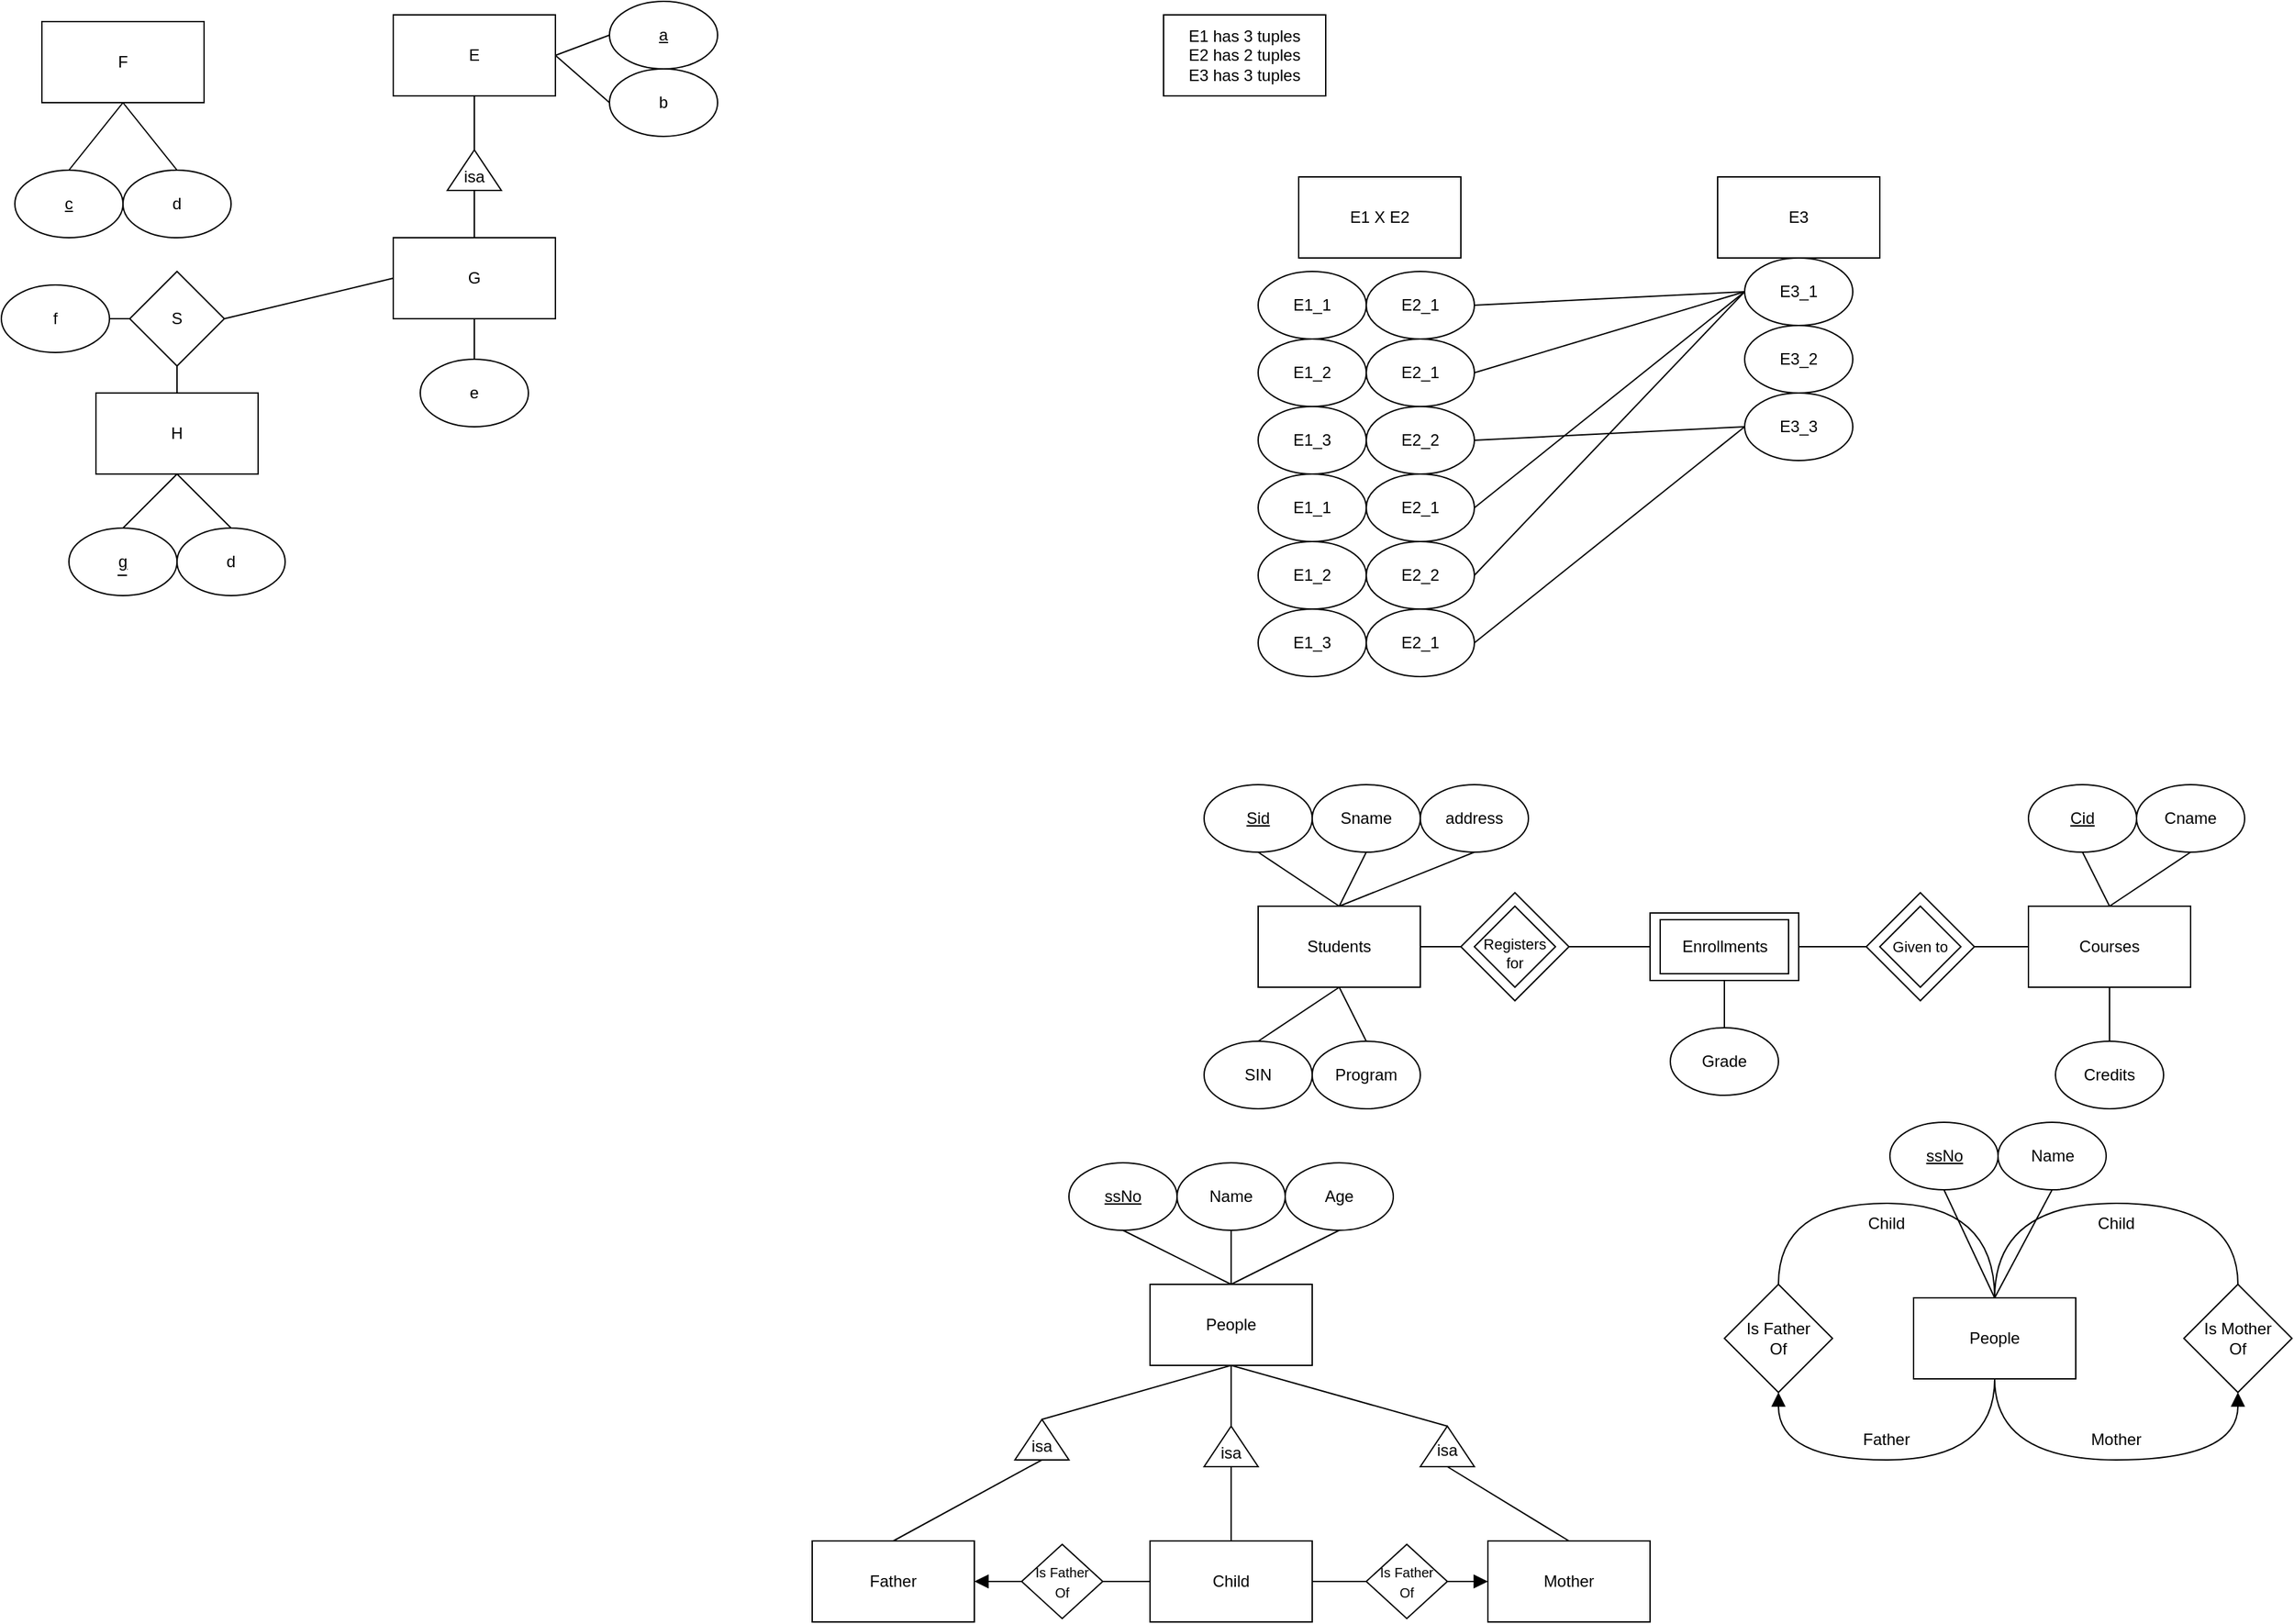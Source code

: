 <mxfile version="26.0.14">
  <diagram name="Page-1" id="ioZMCcdl6tFLgFhenAHJ">
    <mxGraphModel dx="1441" dy="625" grid="1" gridSize="10" guides="1" tooltips="1" connect="1" arrows="1" fold="1" page="1" pageScale="1" pageWidth="850" pageHeight="1100" math="0" shadow="0">
      <root>
        <mxCell id="0" />
        <mxCell id="1" parent="0" />
        <mxCell id="m-kKn_yDEd9-EeiDfFCF-27" value="" style="rounded=0;whiteSpace=wrap;html=1;" parent="1" vertex="1">
          <mxGeometry x="370" y="685" width="110" height="50" as="geometry" />
        </mxCell>
        <mxCell id="a4W7YT4PNdv-LCpokGBB-1" value="E1 has 3 tuples&lt;div&gt;E2 has 2 tuples&lt;/div&gt;&lt;div&gt;E3 has 3 tuples&lt;/div&gt;" style="rounded=0;whiteSpace=wrap;html=1;" parent="1" vertex="1">
          <mxGeometry x="10" y="20" width="120" height="60" as="geometry" />
        </mxCell>
        <mxCell id="a4W7YT4PNdv-LCpokGBB-2" value="E1_1" style="ellipse;whiteSpace=wrap;html=1;" parent="1" vertex="1">
          <mxGeometry x="80" y="210" width="80" height="50" as="geometry" />
        </mxCell>
        <mxCell id="a4W7YT4PNdv-LCpokGBB-3" value="E1_2" style="ellipse;whiteSpace=wrap;html=1;" parent="1" vertex="1">
          <mxGeometry x="80" y="260" width="80" height="50" as="geometry" />
        </mxCell>
        <mxCell id="a4W7YT4PNdv-LCpokGBB-4" value="E1_3" style="ellipse;whiteSpace=wrap;html=1;" parent="1" vertex="1">
          <mxGeometry x="80" y="310" width="80" height="50" as="geometry" />
        </mxCell>
        <mxCell id="a4W7YT4PNdv-LCpokGBB-5" value="E1 X E2" style="rounded=0;whiteSpace=wrap;html=1;" parent="1" vertex="1">
          <mxGeometry x="110" y="140" width="120" height="60" as="geometry" />
        </mxCell>
        <mxCell id="a4W7YT4PNdv-LCpokGBB-6" value="E1_1" style="ellipse;whiteSpace=wrap;html=1;" parent="1" vertex="1">
          <mxGeometry x="80" y="360" width="80" height="50" as="geometry" />
        </mxCell>
        <mxCell id="a4W7YT4PNdv-LCpokGBB-7" value="E1_2" style="ellipse;whiteSpace=wrap;html=1;" parent="1" vertex="1">
          <mxGeometry x="80" y="410" width="80" height="50" as="geometry" />
        </mxCell>
        <mxCell id="a4W7YT4PNdv-LCpokGBB-8" value="E1_3" style="ellipse;whiteSpace=wrap;html=1;" parent="1" vertex="1">
          <mxGeometry x="80" y="460" width="80" height="50" as="geometry" />
        </mxCell>
        <mxCell id="a4W7YT4PNdv-LCpokGBB-9" value="E2_1" style="ellipse;whiteSpace=wrap;html=1;" parent="1" vertex="1">
          <mxGeometry x="160" y="210" width="80" height="50" as="geometry" />
        </mxCell>
        <mxCell id="a4W7YT4PNdv-LCpokGBB-10" value="E2_1" style="ellipse;whiteSpace=wrap;html=1;" parent="1" vertex="1">
          <mxGeometry x="160" y="260" width="80" height="50" as="geometry" />
        </mxCell>
        <mxCell id="a4W7YT4PNdv-LCpokGBB-11" value="E2_2" style="ellipse;whiteSpace=wrap;html=1;" parent="1" vertex="1">
          <mxGeometry x="160" y="310" width="80" height="50" as="geometry" />
        </mxCell>
        <mxCell id="a4W7YT4PNdv-LCpokGBB-12" value="E2_1" style="ellipse;whiteSpace=wrap;html=1;" parent="1" vertex="1">
          <mxGeometry x="160" y="360" width="80" height="50" as="geometry" />
        </mxCell>
        <mxCell id="a4W7YT4PNdv-LCpokGBB-13" value="E2_2" style="ellipse;whiteSpace=wrap;html=1;" parent="1" vertex="1">
          <mxGeometry x="160" y="410" width="80" height="50" as="geometry" />
        </mxCell>
        <mxCell id="a4W7YT4PNdv-LCpokGBB-14" value="E2_1" style="ellipse;whiteSpace=wrap;html=1;" parent="1" vertex="1">
          <mxGeometry x="160" y="460" width="80" height="50" as="geometry" />
        </mxCell>
        <mxCell id="a4W7YT4PNdv-LCpokGBB-15" value="E3" style="rounded=0;whiteSpace=wrap;html=1;" parent="1" vertex="1">
          <mxGeometry x="420" y="140" width="120" height="60" as="geometry" />
        </mxCell>
        <mxCell id="a4W7YT4PNdv-LCpokGBB-17" value="E3_1" style="ellipse;whiteSpace=wrap;html=1;" parent="1" vertex="1">
          <mxGeometry x="440" y="200" width="80" height="50" as="geometry" />
        </mxCell>
        <mxCell id="a4W7YT4PNdv-LCpokGBB-18" value="E3_2" style="ellipse;whiteSpace=wrap;html=1;" parent="1" vertex="1">
          <mxGeometry x="440" y="250" width="80" height="50" as="geometry" />
        </mxCell>
        <mxCell id="a4W7YT4PNdv-LCpokGBB-19" value="E3_3" style="ellipse;whiteSpace=wrap;html=1;" parent="1" vertex="1">
          <mxGeometry x="440" y="300" width="80" height="50" as="geometry" />
        </mxCell>
        <mxCell id="a4W7YT4PNdv-LCpokGBB-20" value="" style="endArrow=none;html=1;rounded=0;exitX=1;exitY=0.5;exitDx=0;exitDy=0;entryX=0;entryY=0.5;entryDx=0;entryDy=0;" parent="1" source="a4W7YT4PNdv-LCpokGBB-9" target="a4W7YT4PNdv-LCpokGBB-17" edge="1">
          <mxGeometry width="50" height="50" relative="1" as="geometry">
            <mxPoint x="400" y="410" as="sourcePoint" />
            <mxPoint x="450" y="360" as="targetPoint" />
          </mxGeometry>
        </mxCell>
        <mxCell id="a4W7YT4PNdv-LCpokGBB-21" value="" style="endArrow=none;html=1;rounded=0;exitX=1;exitY=0.5;exitDx=0;exitDy=0;entryX=0;entryY=0.5;entryDx=0;entryDy=0;" parent="1" source="a4W7YT4PNdv-LCpokGBB-10" target="a4W7YT4PNdv-LCpokGBB-17" edge="1">
          <mxGeometry width="50" height="50" relative="1" as="geometry">
            <mxPoint x="250" y="245" as="sourcePoint" />
            <mxPoint x="450" y="235" as="targetPoint" />
          </mxGeometry>
        </mxCell>
        <mxCell id="a4W7YT4PNdv-LCpokGBB-22" value="" style="endArrow=none;html=1;rounded=0;exitX=1;exitY=0.5;exitDx=0;exitDy=0;entryX=0;entryY=0.5;entryDx=0;entryDy=0;" parent="1" source="a4W7YT4PNdv-LCpokGBB-11" target="a4W7YT4PNdv-LCpokGBB-19" edge="1">
          <mxGeometry width="50" height="50" relative="1" as="geometry">
            <mxPoint x="260" y="255" as="sourcePoint" />
            <mxPoint x="460" y="245" as="targetPoint" />
          </mxGeometry>
        </mxCell>
        <mxCell id="a4W7YT4PNdv-LCpokGBB-23" value="" style="endArrow=none;html=1;rounded=0;exitX=1;exitY=0.5;exitDx=0;exitDy=0;entryX=0;entryY=0.5;entryDx=0;entryDy=0;" parent="1" source="a4W7YT4PNdv-LCpokGBB-12" target="a4W7YT4PNdv-LCpokGBB-17" edge="1">
          <mxGeometry width="50" height="50" relative="1" as="geometry">
            <mxPoint x="270" y="265" as="sourcePoint" />
            <mxPoint x="470" y="255" as="targetPoint" />
          </mxGeometry>
        </mxCell>
        <mxCell id="a4W7YT4PNdv-LCpokGBB-24" value="" style="endArrow=none;html=1;rounded=0;exitX=1;exitY=0.5;exitDx=0;exitDy=0;entryX=0;entryY=0.5;entryDx=0;entryDy=0;" parent="1" source="a4W7YT4PNdv-LCpokGBB-13" target="a4W7YT4PNdv-LCpokGBB-17" edge="1">
          <mxGeometry width="50" height="50" relative="1" as="geometry">
            <mxPoint x="280" y="275" as="sourcePoint" />
            <mxPoint x="480" y="265" as="targetPoint" />
          </mxGeometry>
        </mxCell>
        <mxCell id="a4W7YT4PNdv-LCpokGBB-25" value="" style="endArrow=none;html=1;rounded=0;exitX=1;exitY=0.5;exitDx=0;exitDy=0;entryX=0;entryY=0.5;entryDx=0;entryDy=0;" parent="1" source="a4W7YT4PNdv-LCpokGBB-14" target="a4W7YT4PNdv-LCpokGBB-19" edge="1">
          <mxGeometry width="50" height="50" relative="1" as="geometry">
            <mxPoint x="290" y="285" as="sourcePoint" />
            <mxPoint x="490" y="275" as="targetPoint" />
          </mxGeometry>
        </mxCell>
        <mxCell id="m-kKn_yDEd9-EeiDfFCF-1" value="Students" style="rounded=0;whiteSpace=wrap;html=1;" parent="1" vertex="1">
          <mxGeometry x="80" y="680" width="120" height="60" as="geometry" />
        </mxCell>
        <mxCell id="m-kKn_yDEd9-EeiDfFCF-2" value="&lt;u&gt;Sid&lt;/u&gt;" style="ellipse;whiteSpace=wrap;html=1;" parent="1" vertex="1">
          <mxGeometry x="40" y="590" width="80" height="50" as="geometry" />
        </mxCell>
        <mxCell id="m-kKn_yDEd9-EeiDfFCF-3" value="Sname" style="ellipse;whiteSpace=wrap;html=1;" parent="1" vertex="1">
          <mxGeometry x="120" y="590" width="80" height="50" as="geometry" />
        </mxCell>
        <mxCell id="m-kKn_yDEd9-EeiDfFCF-4" value="address" style="ellipse;whiteSpace=wrap;html=1;" parent="1" vertex="1">
          <mxGeometry x="200" y="590" width="80" height="50" as="geometry" />
        </mxCell>
        <mxCell id="m-kKn_yDEd9-EeiDfFCF-5" value="SIN" style="ellipse;whiteSpace=wrap;html=1;" parent="1" vertex="1">
          <mxGeometry x="40" y="780" width="80" height="50" as="geometry" />
        </mxCell>
        <mxCell id="m-kKn_yDEd9-EeiDfFCF-6" value="Program" style="ellipse;whiteSpace=wrap;html=1;" parent="1" vertex="1">
          <mxGeometry x="120" y="780" width="80" height="50" as="geometry" />
        </mxCell>
        <mxCell id="m-kKn_yDEd9-EeiDfFCF-7" value="" style="endArrow=none;html=1;rounded=0;fontSize=12;startSize=8;endSize=8;curved=1;exitX=0.5;exitY=1;exitDx=0;exitDy=0;entryX=0.5;entryY=0;entryDx=0;entryDy=0;" parent="1" source="m-kKn_yDEd9-EeiDfFCF-2" target="m-kKn_yDEd9-EeiDfFCF-1" edge="1">
          <mxGeometry width="50" height="50" relative="1" as="geometry">
            <mxPoint x="130" y="810" as="sourcePoint" />
            <mxPoint x="180" y="760" as="targetPoint" />
          </mxGeometry>
        </mxCell>
        <mxCell id="m-kKn_yDEd9-EeiDfFCF-9" value="" style="endArrow=none;html=1;rounded=0;fontSize=12;startSize=8;endSize=8;curved=1;exitX=0.5;exitY=1;exitDx=0;exitDy=0;entryX=0.5;entryY=0;entryDx=0;entryDy=0;" parent="1" source="m-kKn_yDEd9-EeiDfFCF-3" target="m-kKn_yDEd9-EeiDfFCF-1" edge="1">
          <mxGeometry width="50" height="50" relative="1" as="geometry">
            <mxPoint x="90" y="650" as="sourcePoint" />
            <mxPoint x="150" y="690" as="targetPoint" />
          </mxGeometry>
        </mxCell>
        <mxCell id="m-kKn_yDEd9-EeiDfFCF-10" value="" style="endArrow=none;html=1;rounded=0;fontSize=12;startSize=8;endSize=8;curved=1;exitX=0.5;exitY=1;exitDx=0;exitDy=0;entryX=0.5;entryY=0;entryDx=0;entryDy=0;" parent="1" source="m-kKn_yDEd9-EeiDfFCF-4" target="m-kKn_yDEd9-EeiDfFCF-1" edge="1">
          <mxGeometry width="50" height="50" relative="1" as="geometry">
            <mxPoint x="100" y="660" as="sourcePoint" />
            <mxPoint x="160" y="700" as="targetPoint" />
          </mxGeometry>
        </mxCell>
        <mxCell id="m-kKn_yDEd9-EeiDfFCF-11" value="" style="endArrow=none;html=1;rounded=0;fontSize=12;startSize=8;endSize=8;curved=1;exitX=0.5;exitY=1;exitDx=0;exitDy=0;entryX=0.5;entryY=0;entryDx=0;entryDy=0;" parent="1" source="m-kKn_yDEd9-EeiDfFCF-1" target="m-kKn_yDEd9-EeiDfFCF-5" edge="1">
          <mxGeometry width="50" height="50" relative="1" as="geometry">
            <mxPoint x="110" y="670" as="sourcePoint" />
            <mxPoint x="170" y="710" as="targetPoint" />
          </mxGeometry>
        </mxCell>
        <mxCell id="m-kKn_yDEd9-EeiDfFCF-12" value="" style="endArrow=none;html=1;rounded=0;fontSize=12;startSize=8;endSize=8;curved=1;exitX=0.5;exitY=1;exitDx=0;exitDy=0;entryX=0.5;entryY=0;entryDx=0;entryDy=0;" parent="1" source="m-kKn_yDEd9-EeiDfFCF-1" target="m-kKn_yDEd9-EeiDfFCF-6" edge="1">
          <mxGeometry width="50" height="50" relative="1" as="geometry">
            <mxPoint x="120" y="680" as="sourcePoint" />
            <mxPoint x="180" y="720" as="targetPoint" />
          </mxGeometry>
        </mxCell>
        <mxCell id="m-kKn_yDEd9-EeiDfFCF-14" value="" style="endArrow=none;html=1;rounded=0;fontSize=12;startSize=8;endSize=8;curved=1;exitX=1;exitY=0.5;exitDx=0;exitDy=0;entryX=0;entryY=0.5;entryDx=0;entryDy=0;" parent="1" source="m-kKn_yDEd9-EeiDfFCF-1" edge="1">
          <mxGeometry width="50" height="50" relative="1" as="geometry">
            <mxPoint x="290" y="770" as="sourcePoint" />
            <mxPoint x="235" y="710" as="targetPoint" />
          </mxGeometry>
        </mxCell>
        <mxCell id="m-kKn_yDEd9-EeiDfFCF-15" value="Courses" style="rounded=0;whiteSpace=wrap;html=1;" parent="1" vertex="1">
          <mxGeometry x="650" y="680" width="120" height="60" as="geometry" />
        </mxCell>
        <mxCell id="m-kKn_yDEd9-EeiDfFCF-17" value="&lt;u&gt;Cid&lt;/u&gt;" style="ellipse;whiteSpace=wrap;html=1;" parent="1" vertex="1">
          <mxGeometry x="650" y="590" width="80" height="50" as="geometry" />
        </mxCell>
        <mxCell id="m-kKn_yDEd9-EeiDfFCF-18" value="" style="endArrow=none;html=1;rounded=0;fontSize=12;startSize=8;endSize=8;curved=1;entryX=0.5;entryY=1;entryDx=0;entryDy=0;exitX=0.5;exitY=0;exitDx=0;exitDy=0;" parent="1" source="m-kKn_yDEd9-EeiDfFCF-15" target="m-kKn_yDEd9-EeiDfFCF-17" edge="1">
          <mxGeometry width="50" height="50" relative="1" as="geometry">
            <mxPoint x="510" y="680" as="sourcePoint" />
            <mxPoint x="560" y="630" as="targetPoint" />
          </mxGeometry>
        </mxCell>
        <mxCell id="m-kKn_yDEd9-EeiDfFCF-19" value="Cname" style="ellipse;whiteSpace=wrap;html=1;" parent="1" vertex="1">
          <mxGeometry x="730" y="590" width="80" height="50" as="geometry" />
        </mxCell>
        <mxCell id="m-kKn_yDEd9-EeiDfFCF-20" value="" style="endArrow=none;html=1;rounded=0;fontSize=12;startSize=8;endSize=8;curved=1;entryX=0.5;entryY=1;entryDx=0;entryDy=0;exitX=0.5;exitY=0;exitDx=0;exitDy=0;" parent="1" source="m-kKn_yDEd9-EeiDfFCF-15" target="m-kKn_yDEd9-EeiDfFCF-19" edge="1">
          <mxGeometry width="50" height="50" relative="1" as="geometry">
            <mxPoint x="720" y="690" as="sourcePoint" />
            <mxPoint x="700" y="650" as="targetPoint" />
          </mxGeometry>
        </mxCell>
        <mxCell id="m-kKn_yDEd9-EeiDfFCF-21" value="" style="endArrow=none;html=1;rounded=0;fontSize=12;startSize=8;endSize=8;curved=1;entryX=0.5;entryY=1;entryDx=0;entryDy=0;exitX=0.5;exitY=0;exitDx=0;exitDy=0;" parent="1" source="m-kKn_yDEd9-EeiDfFCF-22" target="m-kKn_yDEd9-EeiDfFCF-15" edge="1">
          <mxGeometry width="50" height="50" relative="1" as="geometry">
            <mxPoint x="710" y="780" as="sourcePoint" />
            <mxPoint x="710" y="660" as="targetPoint" />
          </mxGeometry>
        </mxCell>
        <mxCell id="m-kKn_yDEd9-EeiDfFCF-22" value="Credits" style="ellipse;whiteSpace=wrap;html=1;" parent="1" vertex="1">
          <mxGeometry x="670" y="780" width="80" height="50" as="geometry" />
        </mxCell>
        <mxCell id="m-kKn_yDEd9-EeiDfFCF-23" value="Grade" style="ellipse;whiteSpace=wrap;html=1;" parent="1" vertex="1">
          <mxGeometry x="385" y="770" width="80" height="50" as="geometry" />
        </mxCell>
        <mxCell id="m-kKn_yDEd9-EeiDfFCF-24" value="" style="endArrow=none;html=1;rounded=0;fontSize=12;startSize=8;endSize=8;curved=1;exitX=0.5;exitY=1;exitDx=0;exitDy=0;entryX=0.5;entryY=0;entryDx=0;entryDy=0;" parent="1" source="m-kKn_yDEd9-EeiDfFCF-27" target="m-kKn_yDEd9-EeiDfFCF-23" edge="1">
          <mxGeometry width="50" height="50" relative="1" as="geometry">
            <mxPoint x="155" y="650" as="sourcePoint" />
            <mxPoint x="175" y="690" as="targetPoint" />
          </mxGeometry>
        </mxCell>
        <mxCell id="m-kKn_yDEd9-EeiDfFCF-26" value="Enrollments" style="rounded=0;whiteSpace=wrap;html=1;" parent="1" vertex="1">
          <mxGeometry x="377.5" y="690" width="95" height="40" as="geometry" />
        </mxCell>
        <mxCell id="m-kKn_yDEd9-EeiDfFCF-28" value="" style="rhombus;whiteSpace=wrap;html=1;" parent="1" vertex="1">
          <mxGeometry x="230" y="670" width="80" height="80" as="geometry" />
        </mxCell>
        <mxCell id="m-kKn_yDEd9-EeiDfFCF-29" value="" style="rhombus;whiteSpace=wrap;html=1;verticalAlign=middle;" parent="1" vertex="1">
          <mxGeometry x="240" y="680" width="60" height="60" as="geometry" />
        </mxCell>
        <mxCell id="m-kKn_yDEd9-EeiDfFCF-30" value="Registers for" style="text;html=1;align=center;verticalAlign=middle;whiteSpace=wrap;rounded=0;fontSize=11;" parent="1" vertex="1">
          <mxGeometry x="240" y="700" width="60" height="30" as="geometry" />
        </mxCell>
        <mxCell id="m-kKn_yDEd9-EeiDfFCF-31" value="" style="endArrow=none;html=1;rounded=0;fontSize=12;startSize=8;endSize=8;curved=1;exitX=1;exitY=0.5;exitDx=0;exitDy=0;entryX=0;entryY=0.5;entryDx=0;entryDy=0;" parent="1" source="m-kKn_yDEd9-EeiDfFCF-28" target="m-kKn_yDEd9-EeiDfFCF-27" edge="1">
          <mxGeometry width="50" height="50" relative="1" as="geometry">
            <mxPoint x="470" y="690" as="sourcePoint" />
            <mxPoint x="520" y="640" as="targetPoint" />
          </mxGeometry>
        </mxCell>
        <mxCell id="m-kKn_yDEd9-EeiDfFCF-32" value="" style="rhombus;whiteSpace=wrap;html=1;" parent="1" vertex="1">
          <mxGeometry x="530" y="670" width="80" height="80" as="geometry" />
        </mxCell>
        <mxCell id="m-kKn_yDEd9-EeiDfFCF-33" value="" style="rhombus;whiteSpace=wrap;html=1;verticalAlign=middle;" parent="1" vertex="1">
          <mxGeometry x="540" y="680" width="60" height="60" as="geometry" />
        </mxCell>
        <mxCell id="m-kKn_yDEd9-EeiDfFCF-34" value="Given to" style="text;html=1;align=center;verticalAlign=middle;whiteSpace=wrap;rounded=0;fontSize=11;" parent="1" vertex="1">
          <mxGeometry x="540" y="695" width="60" height="30" as="geometry" />
        </mxCell>
        <mxCell id="m-kKn_yDEd9-EeiDfFCF-35" value="" style="endArrow=none;html=1;rounded=0;fontSize=12;startSize=8;endSize=8;curved=1;exitX=0;exitY=0.5;exitDx=0;exitDy=0;entryX=1;entryY=0.5;entryDx=0;entryDy=0;" parent="1" source="m-kKn_yDEd9-EeiDfFCF-15" target="m-kKn_yDEd9-EeiDfFCF-32" edge="1">
          <mxGeometry width="50" height="50" relative="1" as="geometry">
            <mxPoint x="320" y="720" as="sourcePoint" />
            <mxPoint x="380" y="720" as="targetPoint" />
          </mxGeometry>
        </mxCell>
        <mxCell id="m-kKn_yDEd9-EeiDfFCF-36" value="" style="endArrow=none;html=1;rounded=0;fontSize=12;startSize=8;endSize=8;curved=1;exitX=1;exitY=0.5;exitDx=0;exitDy=0;entryX=0;entryY=0.5;entryDx=0;entryDy=0;" parent="1" source="m-kKn_yDEd9-EeiDfFCF-27" target="m-kKn_yDEd9-EeiDfFCF-32" edge="1">
          <mxGeometry width="50" height="50" relative="1" as="geometry">
            <mxPoint x="330" y="730" as="sourcePoint" />
            <mxPoint x="390" y="730" as="targetPoint" />
          </mxGeometry>
        </mxCell>
        <mxCell id="m-kKn_yDEd9-EeiDfFCF-37" value="People" style="rounded=0;whiteSpace=wrap;html=1;" parent="1" vertex="1">
          <mxGeometry x="565" y="970" width="120" height="60" as="geometry" />
        </mxCell>
        <mxCell id="m-kKn_yDEd9-EeiDfFCF-38" value="" style="rhombus;whiteSpace=wrap;html=1;" parent="1" vertex="1">
          <mxGeometry x="765" y="960" width="80" height="80" as="geometry" />
        </mxCell>
        <mxCell id="m-kKn_yDEd9-EeiDfFCF-42" value="Is Mother Of" style="text;html=1;align=center;verticalAlign=middle;whiteSpace=wrap;rounded=0;" parent="1" vertex="1">
          <mxGeometry x="775" y="985" width="60" height="30" as="geometry" />
        </mxCell>
        <mxCell id="m-kKn_yDEd9-EeiDfFCF-43" value="" style="endArrow=block;html=1;rounded=0;fontSize=12;startSize=8;endSize=8;curved=1;exitX=0.5;exitY=1;exitDx=0;exitDy=0;entryX=0.5;entryY=1;entryDx=0;entryDy=0;edgeStyle=orthogonalEdgeStyle;startFill=0;endFill=1;" parent="1" source="m-kKn_yDEd9-EeiDfFCF-37" target="m-kKn_yDEd9-EeiDfFCF-38" edge="1">
          <mxGeometry width="50" height="50" relative="1" as="geometry">
            <mxPoint x="885" y="1030" as="sourcePoint" />
            <mxPoint x="935" y="980" as="targetPoint" />
            <Array as="points">
              <mxPoint x="625" y="1090" />
              <mxPoint x="805" y="1090" />
            </Array>
          </mxGeometry>
        </mxCell>
        <mxCell id="m-kKn_yDEd9-EeiDfFCF-44" value="" style="endArrow=none;html=1;rounded=0;fontSize=12;startSize=8;endSize=8;curved=1;exitX=0.5;exitY=0;exitDx=0;exitDy=0;entryX=0.5;entryY=0;entryDx=0;entryDy=0;edgeStyle=orthogonalEdgeStyle;startFill=0;" parent="1" source="m-kKn_yDEd9-EeiDfFCF-38" target="m-kKn_yDEd9-EeiDfFCF-37" edge="1">
          <mxGeometry width="50" height="50" relative="1" as="geometry">
            <mxPoint x="885" y="1030" as="sourcePoint" />
            <mxPoint x="935" y="980" as="targetPoint" />
            <Array as="points">
              <mxPoint x="805" y="900" />
              <mxPoint x="625" y="900" />
            </Array>
          </mxGeometry>
        </mxCell>
        <mxCell id="m-kKn_yDEd9-EeiDfFCF-45" value="Mother" style="text;html=1;align=center;verticalAlign=middle;whiteSpace=wrap;rounded=0;" parent="1" vertex="1">
          <mxGeometry x="685" y="1060" width="60" height="30" as="geometry" />
        </mxCell>
        <mxCell id="m-kKn_yDEd9-EeiDfFCF-46" value="Child" style="text;html=1;align=center;verticalAlign=middle;whiteSpace=wrap;rounded=0;" parent="1" vertex="1">
          <mxGeometry x="685" y="900" width="60" height="30" as="geometry" />
        </mxCell>
        <mxCell id="m-kKn_yDEd9-EeiDfFCF-47" value="Is Father&lt;div&gt;Of&lt;/div&gt;" style="rhombus;whiteSpace=wrap;html=1;" parent="1" vertex="1">
          <mxGeometry x="425" y="960" width="80" height="80" as="geometry" />
        </mxCell>
        <mxCell id="m-kKn_yDEd9-EeiDfFCF-48" value="" style="endArrow=block;html=1;rounded=0;fontSize=12;startSize=8;endSize=8;curved=1;exitX=0.5;exitY=1;exitDx=0;exitDy=0;entryX=0.5;entryY=1;entryDx=0;entryDy=0;edgeStyle=orthogonalEdgeStyle;endFill=1;" parent="1" source="m-kKn_yDEd9-EeiDfFCF-37" target="m-kKn_yDEd9-EeiDfFCF-47" edge="1">
          <mxGeometry width="50" height="50" relative="1" as="geometry">
            <mxPoint x="635" y="940" as="sourcePoint" />
            <mxPoint x="685" y="890" as="targetPoint" />
            <Array as="points">
              <mxPoint x="625" y="1090" />
              <mxPoint x="465" y="1090" />
            </Array>
          </mxGeometry>
        </mxCell>
        <mxCell id="m-kKn_yDEd9-EeiDfFCF-49" value="Father" style="text;html=1;align=center;verticalAlign=middle;whiteSpace=wrap;rounded=0;" parent="1" vertex="1">
          <mxGeometry x="515" y="1060" width="60" height="30" as="geometry" />
        </mxCell>
        <mxCell id="m-kKn_yDEd9-EeiDfFCF-50" value="" style="endArrow=none;html=1;rounded=0;fontSize=12;startSize=8;endSize=8;curved=1;exitX=0.5;exitY=0;exitDx=0;exitDy=0;entryX=0.5;entryY=0;entryDx=0;entryDy=0;edgeStyle=orthogonalEdgeStyle;startFill=0;" parent="1" source="m-kKn_yDEd9-EeiDfFCF-47" target="m-kKn_yDEd9-EeiDfFCF-37" edge="1">
          <mxGeometry width="50" height="50" relative="1" as="geometry">
            <mxPoint x="635" y="940" as="sourcePoint" />
            <mxPoint x="685" y="890" as="targetPoint" />
            <Array as="points">
              <mxPoint x="465" y="900" />
              <mxPoint x="625" y="900" />
            </Array>
          </mxGeometry>
        </mxCell>
        <mxCell id="m-kKn_yDEd9-EeiDfFCF-51" value="Child" style="text;html=1;align=center;verticalAlign=middle;whiteSpace=wrap;rounded=0;" parent="1" vertex="1">
          <mxGeometry x="515" y="900" width="60" height="30" as="geometry" />
        </mxCell>
        <mxCell id="m-kKn_yDEd9-EeiDfFCF-52" value="&lt;u&gt;ssNo&lt;/u&gt;" style="ellipse;whiteSpace=wrap;html=1;" parent="1" vertex="1">
          <mxGeometry x="547.5" y="840" width="80" height="50" as="geometry" />
        </mxCell>
        <mxCell id="m-kKn_yDEd9-EeiDfFCF-53" value="Name" style="ellipse;whiteSpace=wrap;html=1;" parent="1" vertex="1">
          <mxGeometry x="627.5" y="840" width="80" height="50" as="geometry" />
        </mxCell>
        <mxCell id="m-kKn_yDEd9-EeiDfFCF-54" value="" style="endArrow=none;html=1;rounded=0;fontSize=12;startSize=8;endSize=8;curved=1;entryX=0.5;entryY=1;entryDx=0;entryDy=0;exitX=0.5;exitY=0;exitDx=0;exitDy=0;" parent="1" source="m-kKn_yDEd9-EeiDfFCF-37" target="m-kKn_yDEd9-EeiDfFCF-52" edge="1">
          <mxGeometry width="50" height="50" relative="1" as="geometry">
            <mxPoint x="605" y="950" as="sourcePoint" />
            <mxPoint x="655" y="900" as="targetPoint" />
          </mxGeometry>
        </mxCell>
        <mxCell id="m-kKn_yDEd9-EeiDfFCF-55" value="" style="endArrow=none;html=1;rounded=0;fontSize=12;startSize=8;endSize=8;curved=1;entryX=0.5;entryY=1;entryDx=0;entryDy=0;exitX=0.5;exitY=0;exitDx=0;exitDy=0;" parent="1" source="m-kKn_yDEd9-EeiDfFCF-37" target="m-kKn_yDEd9-EeiDfFCF-53" edge="1">
          <mxGeometry width="50" height="50" relative="1" as="geometry">
            <mxPoint x="635" y="980" as="sourcePoint" />
            <mxPoint x="598" y="900" as="targetPoint" />
          </mxGeometry>
        </mxCell>
        <mxCell id="m-kKn_yDEd9-EeiDfFCF-56" value="People" style="rounded=0;whiteSpace=wrap;html=1;" parent="1" vertex="1">
          <mxGeometry y="960" width="120" height="60" as="geometry" />
        </mxCell>
        <mxCell id="m-kKn_yDEd9-EeiDfFCF-57" value="&lt;u&gt;ssNo&lt;/u&gt;" style="ellipse;whiteSpace=wrap;html=1;" parent="1" vertex="1">
          <mxGeometry x="-60" y="870" width="80" height="50" as="geometry" />
        </mxCell>
        <mxCell id="m-kKn_yDEd9-EeiDfFCF-58" value="Name" style="ellipse;whiteSpace=wrap;html=1;" parent="1" vertex="1">
          <mxGeometry x="20" y="870" width="80" height="50" as="geometry" />
        </mxCell>
        <mxCell id="m-kKn_yDEd9-EeiDfFCF-59" value="Age" style="ellipse;whiteSpace=wrap;html=1;" parent="1" vertex="1">
          <mxGeometry x="100" y="870" width="80" height="50" as="geometry" />
        </mxCell>
        <mxCell id="m-kKn_yDEd9-EeiDfFCF-60" value="" style="endArrow=none;html=1;rounded=0;fontSize=12;startSize=8;endSize=8;curved=1;exitX=0.5;exitY=1;exitDx=0;exitDy=0;entryX=0.5;entryY=0;entryDx=0;entryDy=0;" parent="1" source="m-kKn_yDEd9-EeiDfFCF-57" target="m-kKn_yDEd9-EeiDfFCF-56" edge="1">
          <mxGeometry width="50" height="50" relative="1" as="geometry">
            <mxPoint x="70" y="970" as="sourcePoint" />
            <mxPoint x="120" y="920" as="targetPoint" />
          </mxGeometry>
        </mxCell>
        <mxCell id="m-kKn_yDEd9-EeiDfFCF-61" value="" style="endArrow=none;html=1;rounded=0;fontSize=12;startSize=8;endSize=8;curved=1;exitX=0.5;exitY=1;exitDx=0;exitDy=0;entryX=0.5;entryY=0;entryDx=0;entryDy=0;" parent="1" source="m-kKn_yDEd9-EeiDfFCF-58" target="m-kKn_yDEd9-EeiDfFCF-56" edge="1">
          <mxGeometry width="50" height="50" relative="1" as="geometry">
            <mxPoint x="-10" y="930" as="sourcePoint" />
            <mxPoint x="70" y="970" as="targetPoint" />
          </mxGeometry>
        </mxCell>
        <mxCell id="m-kKn_yDEd9-EeiDfFCF-62" value="" style="endArrow=none;html=1;rounded=0;fontSize=12;startSize=8;endSize=8;curved=1;exitX=0.5;exitY=1;exitDx=0;exitDy=0;entryX=0.5;entryY=0;entryDx=0;entryDy=0;" parent="1" source="m-kKn_yDEd9-EeiDfFCF-59" target="m-kKn_yDEd9-EeiDfFCF-56" edge="1">
          <mxGeometry width="50" height="50" relative="1" as="geometry">
            <mxPoint x="-10" y="930" as="sourcePoint" />
            <mxPoint x="70" y="970" as="targetPoint" />
          </mxGeometry>
        </mxCell>
        <mxCell id="m-kKn_yDEd9-EeiDfFCF-63" value="" style="endArrow=none;html=1;rounded=0;fontSize=12;startSize=8;endSize=8;curved=1;entryX=0.5;entryY=1;entryDx=0;entryDy=0;exitX=1;exitY=0.5;exitDx=0;exitDy=0;" parent="1" source="m-kKn_yDEd9-EeiDfFCF-65" target="m-kKn_yDEd9-EeiDfFCF-56" edge="1">
          <mxGeometry width="50" height="50" relative="1" as="geometry">
            <mxPoint x="-40" y="1070" as="sourcePoint" />
            <mxPoint x="50" y="1030" as="targetPoint" />
          </mxGeometry>
        </mxCell>
        <mxCell id="m-kKn_yDEd9-EeiDfFCF-64" value="" style="endArrow=none;html=1;rounded=0;fontSize=12;startSize=8;endSize=8;curved=1;entryX=0.5;entryY=1;entryDx=0;entryDy=0;exitX=1;exitY=0.5;exitDx=0;exitDy=0;" parent="1" source="m-kKn_yDEd9-EeiDfFCF-67" target="m-kKn_yDEd9-EeiDfFCF-56" edge="1">
          <mxGeometry width="50" height="50" relative="1" as="geometry">
            <mxPoint x="160" y="1070" as="sourcePoint" />
            <mxPoint x="70" y="1030" as="targetPoint" />
          </mxGeometry>
        </mxCell>
        <mxCell id="m-kKn_yDEd9-EeiDfFCF-65" value="" style="triangle;whiteSpace=wrap;html=1;rotation=-90;" parent="1" vertex="1">
          <mxGeometry x="-95" y="1055" width="30" height="40" as="geometry" />
        </mxCell>
        <mxCell id="m-kKn_yDEd9-EeiDfFCF-66" value="isa" style="text;html=1;align=center;verticalAlign=middle;whiteSpace=wrap;rounded=0;" parent="1" vertex="1">
          <mxGeometry x="-110" y="1070" width="60" height="20" as="geometry" />
        </mxCell>
        <mxCell id="m-kKn_yDEd9-EeiDfFCF-67" value="" style="triangle;whiteSpace=wrap;html=1;rotation=-90;" parent="1" vertex="1">
          <mxGeometry x="205" y="1060" width="30" height="40" as="geometry" />
        </mxCell>
        <mxCell id="m-kKn_yDEd9-EeiDfFCF-68" value="isa" style="text;html=1;align=center;verticalAlign=middle;whiteSpace=wrap;rounded=0;" parent="1" vertex="1">
          <mxGeometry x="190" y="1070" width="60" height="25" as="geometry" />
        </mxCell>
        <mxCell id="m-kKn_yDEd9-EeiDfFCF-69" value="" style="endArrow=none;html=1;rounded=0;fontSize=12;startSize=8;endSize=8;curved=1;exitX=0.5;exitY=1;exitDx=0;exitDy=0;entryX=0.5;entryY=0;entryDx=0;entryDy=0;" parent="1" source="m-kKn_yDEd9-EeiDfFCF-66" target="m-kKn_yDEd9-EeiDfFCF-71" edge="1">
          <mxGeometry width="50" height="50" relative="1" as="geometry">
            <mxPoint x="50" y="1100" as="sourcePoint" />
            <mxPoint x="-35" y="1150" as="targetPoint" />
          </mxGeometry>
        </mxCell>
        <mxCell id="m-kKn_yDEd9-EeiDfFCF-70" value="" style="endArrow=none;html=1;rounded=0;fontSize=12;startSize=8;endSize=8;curved=1;exitX=0.5;exitY=1;exitDx=0;exitDy=0;entryX=0.5;entryY=0;entryDx=0;entryDy=0;" parent="1" source="m-kKn_yDEd9-EeiDfFCF-68" target="m-kKn_yDEd9-EeiDfFCF-72" edge="1">
          <mxGeometry width="50" height="50" relative="1" as="geometry">
            <mxPoint x="159.17" y="1100" as="sourcePoint" />
            <mxPoint x="159.17" y="1155" as="targetPoint" />
          </mxGeometry>
        </mxCell>
        <mxCell id="m-kKn_yDEd9-EeiDfFCF-71" value="Father" style="rounded=0;whiteSpace=wrap;html=1;" parent="1" vertex="1">
          <mxGeometry x="-250" y="1150" width="120" height="60" as="geometry" />
        </mxCell>
        <mxCell id="m-kKn_yDEd9-EeiDfFCF-72" value="Mother" style="rounded=0;whiteSpace=wrap;html=1;" parent="1" vertex="1">
          <mxGeometry x="250" y="1150" width="120" height="60" as="geometry" />
        </mxCell>
        <mxCell id="m-kKn_yDEd9-EeiDfFCF-73" value="Child" style="rounded=0;whiteSpace=wrap;html=1;" parent="1" vertex="1">
          <mxGeometry y="1150" width="120" height="60" as="geometry" />
        </mxCell>
        <mxCell id="m-kKn_yDEd9-EeiDfFCF-74" value="" style="endArrow=none;html=1;rounded=0;fontSize=12;startSize=8;endSize=8;curved=1;entryX=0.5;entryY=1;entryDx=0;entryDy=0;exitX=1;exitY=0.5;exitDx=0;exitDy=0;" parent="1" source="m-kKn_yDEd9-EeiDfFCF-75" target="m-kKn_yDEd9-EeiDfFCF-56" edge="1">
          <mxGeometry width="50" height="50" relative="1" as="geometry">
            <mxPoint x="60" y="1050" as="sourcePoint" />
            <mxPoint x="70" y="1030" as="targetPoint" />
          </mxGeometry>
        </mxCell>
        <mxCell id="m-kKn_yDEd9-EeiDfFCF-75" value="" style="triangle;whiteSpace=wrap;html=1;rotation=-90;" parent="1" vertex="1">
          <mxGeometry x="45" y="1060" width="30" height="40" as="geometry" />
        </mxCell>
        <mxCell id="m-kKn_yDEd9-EeiDfFCF-76" value="isa" style="text;html=1;align=center;verticalAlign=middle;whiteSpace=wrap;rounded=0;" parent="1" vertex="1">
          <mxGeometry x="30" y="1075" width="60" height="20" as="geometry" />
        </mxCell>
        <mxCell id="m-kKn_yDEd9-EeiDfFCF-77" value="" style="endArrow=none;html=1;rounded=0;fontSize=12;startSize=8;endSize=8;curved=1;entryX=0.5;entryY=1;entryDx=0;entryDy=0;exitX=0.5;exitY=0;exitDx=0;exitDy=0;" parent="1" source="m-kKn_yDEd9-EeiDfFCF-73" target="m-kKn_yDEd9-EeiDfFCF-76" edge="1">
          <mxGeometry width="50" height="50" relative="1" as="geometry">
            <mxPoint x="70" y="1075" as="sourcePoint" />
            <mxPoint x="70" y="1030" as="targetPoint" />
          </mxGeometry>
        </mxCell>
        <mxCell id="m-kKn_yDEd9-EeiDfFCF-78" value="&lt;font style=&quot;font-size: 10px;&quot;&gt;Is Father&lt;/font&gt;&lt;div&gt;&lt;font style=&quot;font-size: 10px;&quot;&gt;Of&lt;/font&gt;&lt;/div&gt;" style="rhombus;whiteSpace=wrap;html=1;" parent="1" vertex="1">
          <mxGeometry x="-95" y="1152.5" width="60" height="55" as="geometry" />
        </mxCell>
        <mxCell id="m-kKn_yDEd9-EeiDfFCF-79" value="" style="endArrow=none;html=1;rounded=0;fontSize=12;startSize=8;endSize=8;curved=1;exitX=1;exitY=0.5;exitDx=0;exitDy=0;entryX=0;entryY=0.5;entryDx=0;entryDy=0;endFill=1;startFill=1;startArrow=block;" parent="1" source="m-kKn_yDEd9-EeiDfFCF-71" target="m-kKn_yDEd9-EeiDfFCF-78" edge="1">
          <mxGeometry width="50" height="50" relative="1" as="geometry">
            <mxPoint x="-60" y="1090" as="sourcePoint" />
            <mxPoint x="-10" y="1040" as="targetPoint" />
          </mxGeometry>
        </mxCell>
        <mxCell id="m-kKn_yDEd9-EeiDfFCF-80" value="" style="endArrow=none;html=1;rounded=0;fontSize=12;startSize=8;endSize=8;curved=1;exitX=1;exitY=0.5;exitDx=0;exitDy=0;entryX=0;entryY=0.5;entryDx=0;entryDy=0;" parent="1" source="m-kKn_yDEd9-EeiDfFCF-78" target="m-kKn_yDEd9-EeiDfFCF-73" edge="1">
          <mxGeometry width="50" height="50" relative="1" as="geometry">
            <mxPoint x="-120" y="1190" as="sourcePoint" />
            <mxPoint x="-80" y="1190" as="targetPoint" />
          </mxGeometry>
        </mxCell>
        <mxCell id="m-kKn_yDEd9-EeiDfFCF-81" value="&lt;font style=&quot;font-size: 10px;&quot;&gt;Is Father&lt;/font&gt;&lt;div&gt;&lt;font style=&quot;font-size: 10px;&quot;&gt;Of&lt;/font&gt;&lt;/div&gt;" style="rhombus;whiteSpace=wrap;html=1;" parent="1" vertex="1">
          <mxGeometry x="160" y="1152.5" width="60" height="55" as="geometry" />
        </mxCell>
        <mxCell id="m-kKn_yDEd9-EeiDfFCF-83" value="" style="endArrow=none;html=1;rounded=0;fontSize=12;startSize=8;endSize=8;curved=1;exitX=1;exitY=0.5;exitDx=0;exitDy=0;entryX=0;entryY=0.5;entryDx=0;entryDy=0;" parent="1" source="m-kKn_yDEd9-EeiDfFCF-73" target="m-kKn_yDEd9-EeiDfFCF-81" edge="1">
          <mxGeometry width="50" height="50" relative="1" as="geometry">
            <mxPoint x="70" y="1100" as="sourcePoint" />
            <mxPoint x="120" y="1050" as="targetPoint" />
          </mxGeometry>
        </mxCell>
        <mxCell id="m-kKn_yDEd9-EeiDfFCF-84" value="" style="endArrow=block;html=1;rounded=0;fontSize=12;startSize=8;endSize=8;curved=1;exitX=1;exitY=0.5;exitDx=0;exitDy=0;entryX=0;entryY=0.5;entryDx=0;entryDy=0;endFill=1;" parent="1" source="m-kKn_yDEd9-EeiDfFCF-81" target="m-kKn_yDEd9-EeiDfFCF-72" edge="1">
          <mxGeometry width="50" height="50" relative="1" as="geometry">
            <mxPoint x="130" y="1120" as="sourcePoint" />
            <mxPoint x="180" y="1070" as="targetPoint" />
          </mxGeometry>
        </mxCell>
        <mxCell id="mQdLICwepYHGDlbxG2qc-1" value="F" style="rounded=0;whiteSpace=wrap;html=1;" vertex="1" parent="1">
          <mxGeometry x="-820" y="25" width="120" height="60" as="geometry" />
        </mxCell>
        <mxCell id="mQdLICwepYHGDlbxG2qc-2" value="&lt;u&gt;c&lt;/u&gt;" style="ellipse;whiteSpace=wrap;html=1;" vertex="1" parent="1">
          <mxGeometry x="-840" y="135" width="80" height="50" as="geometry" />
        </mxCell>
        <mxCell id="mQdLICwepYHGDlbxG2qc-3" value="d" style="ellipse;whiteSpace=wrap;html=1;" vertex="1" parent="1">
          <mxGeometry x="-760" y="135" width="80" height="50" as="geometry" />
        </mxCell>
        <mxCell id="mQdLICwepYHGDlbxG2qc-4" value="" style="endArrow=none;html=1;rounded=0;exitX=0.5;exitY=1;exitDx=0;exitDy=0;entryX=0.5;entryY=0;entryDx=0;entryDy=0;" edge="1" parent="1" source="mQdLICwepYHGDlbxG2qc-1" target="mQdLICwepYHGDlbxG2qc-2">
          <mxGeometry width="50" height="50" relative="1" as="geometry">
            <mxPoint x="-680" y="125" as="sourcePoint" />
            <mxPoint x="-630" y="75" as="targetPoint" />
          </mxGeometry>
        </mxCell>
        <mxCell id="mQdLICwepYHGDlbxG2qc-5" value="" style="endArrow=none;html=1;rounded=0;exitX=0.5;exitY=0;exitDx=0;exitDy=0;entryX=0.5;entryY=1;entryDx=0;entryDy=0;" edge="1" parent="1" source="mQdLICwepYHGDlbxG2qc-3" target="mQdLICwepYHGDlbxG2qc-1">
          <mxGeometry width="50" height="50" relative="1" as="geometry">
            <mxPoint x="-750" y="35" as="sourcePoint" />
            <mxPoint x="-790" y="-5" as="targetPoint" />
          </mxGeometry>
        </mxCell>
        <mxCell id="mQdLICwepYHGDlbxG2qc-6" value="G" style="rounded=0;whiteSpace=wrap;html=1;" vertex="1" parent="1">
          <mxGeometry x="-560" y="185" width="120" height="60" as="geometry" />
        </mxCell>
        <mxCell id="mQdLICwepYHGDlbxG2qc-7" value="e" style="ellipse;whiteSpace=wrap;html=1;" vertex="1" parent="1">
          <mxGeometry x="-540" y="275" width="80" height="50" as="geometry" />
        </mxCell>
        <mxCell id="mQdLICwepYHGDlbxG2qc-8" value="H" style="rounded=0;whiteSpace=wrap;html=1;" vertex="1" parent="1">
          <mxGeometry x="-780" y="300" width="120" height="60" as="geometry" />
        </mxCell>
        <mxCell id="mQdLICwepYHGDlbxG2qc-9" value="&lt;u&gt;g&lt;/u&gt;" style="ellipse;whiteSpace=wrap;html=1;" vertex="1" parent="1">
          <mxGeometry x="-800" y="400" width="80" height="50" as="geometry" />
        </mxCell>
        <mxCell id="mQdLICwepYHGDlbxG2qc-10" value="d" style="ellipse;whiteSpace=wrap;html=1;" vertex="1" parent="1">
          <mxGeometry x="-720" y="400" width="80" height="50" as="geometry" />
        </mxCell>
        <mxCell id="mQdLICwepYHGDlbxG2qc-11" value="" style="endArrow=none;html=1;rounded=0;" edge="1" parent="1">
          <mxGeometry width="50" height="50" relative="1" as="geometry">
            <mxPoint x="-764" y="435" as="sourcePoint" />
            <mxPoint x="-757" y="435" as="targetPoint" />
            <Array as="points" />
          </mxGeometry>
        </mxCell>
        <mxCell id="mQdLICwepYHGDlbxG2qc-12" value="" style="endArrow=none;html=1;rounded=0;exitX=0.5;exitY=1;exitDx=0;exitDy=0;entryX=0.5;entryY=0;entryDx=0;entryDy=0;" edge="1" parent="1" source="mQdLICwepYHGDlbxG2qc-8" target="mQdLICwepYHGDlbxG2qc-9">
          <mxGeometry width="50" height="50" relative="1" as="geometry">
            <mxPoint x="-680" y="350" as="sourcePoint" />
            <mxPoint x="-630" y="300" as="targetPoint" />
          </mxGeometry>
        </mxCell>
        <mxCell id="mQdLICwepYHGDlbxG2qc-13" value="" style="endArrow=none;html=1;rounded=0;exitX=0.5;exitY=1;exitDx=0;exitDy=0;entryX=0.5;entryY=0;entryDx=0;entryDy=0;" edge="1" parent="1" source="mQdLICwepYHGDlbxG2qc-8" target="mQdLICwepYHGDlbxG2qc-10">
          <mxGeometry width="50" height="50" relative="1" as="geometry">
            <mxPoint x="-710" y="370" as="sourcePoint" />
            <mxPoint x="-750" y="410" as="targetPoint" />
          </mxGeometry>
        </mxCell>
        <mxCell id="mQdLICwepYHGDlbxG2qc-14" value="S" style="rhombus;whiteSpace=wrap;html=1;" vertex="1" parent="1">
          <mxGeometry x="-755" y="210" width="70" height="70" as="geometry" />
        </mxCell>
        <mxCell id="mQdLICwepYHGDlbxG2qc-15" value="" style="endArrow=none;html=1;rounded=0;entryX=0;entryY=0.5;entryDx=0;entryDy=0;exitX=1;exitY=0.5;exitDx=0;exitDy=0;" edge="1" parent="1" source="mQdLICwepYHGDlbxG2qc-14" target="mQdLICwepYHGDlbxG2qc-6">
          <mxGeometry width="50" height="50" relative="1" as="geometry">
            <mxPoint x="-660" y="290" as="sourcePoint" />
            <mxPoint x="-610" y="240" as="targetPoint" />
          </mxGeometry>
        </mxCell>
        <mxCell id="mQdLICwepYHGDlbxG2qc-16" value="" style="endArrow=none;html=1;rounded=0;entryX=0.5;entryY=1;entryDx=0;entryDy=0;exitX=0.5;exitY=0;exitDx=0;exitDy=0;" edge="1" parent="1" source="mQdLICwepYHGDlbxG2qc-8" target="mQdLICwepYHGDlbxG2qc-14">
          <mxGeometry width="50" height="50" relative="1" as="geometry">
            <mxPoint x="-710" y="220" as="sourcePoint" />
            <mxPoint x="-710" y="190" as="targetPoint" />
          </mxGeometry>
        </mxCell>
        <mxCell id="mQdLICwepYHGDlbxG2qc-17" value="" style="endArrow=none;html=1;rounded=0;entryX=0;entryY=0.5;entryDx=0;entryDy=0;exitX=1;exitY=0.5;exitDx=0;exitDy=0;" edge="1" parent="1" source="mQdLICwepYHGDlbxG2qc-18" target="mQdLICwepYHGDlbxG2qc-14">
          <mxGeometry width="50" height="50" relative="1" as="geometry">
            <mxPoint x="-640" y="245" as="sourcePoint" />
            <mxPoint x="-740" y="260" as="targetPoint" />
          </mxGeometry>
        </mxCell>
        <mxCell id="mQdLICwepYHGDlbxG2qc-18" value="f" style="ellipse;whiteSpace=wrap;html=1;" vertex="1" parent="1">
          <mxGeometry x="-850" y="220" width="80" height="50" as="geometry" />
        </mxCell>
        <mxCell id="mQdLICwepYHGDlbxG2qc-19" value="" style="endArrow=none;html=1;rounded=0;entryX=0.5;entryY=0;entryDx=0;entryDy=0;exitX=0.5;exitY=1;exitDx=0;exitDy=0;" edge="1" parent="1" source="mQdLICwepYHGDlbxG2qc-6" target="mQdLICwepYHGDlbxG2qc-7">
          <mxGeometry width="50" height="50" relative="1" as="geometry">
            <mxPoint x="-570" y="295" as="sourcePoint" />
            <mxPoint x="-520" y="245" as="targetPoint" />
          </mxGeometry>
        </mxCell>
        <mxCell id="mQdLICwepYHGDlbxG2qc-20" value="E" style="rounded=0;whiteSpace=wrap;html=1;" vertex="1" parent="1">
          <mxGeometry x="-560" y="20" width="120" height="60" as="geometry" />
        </mxCell>
        <mxCell id="mQdLICwepYHGDlbxG2qc-24" value="" style="group" vertex="1" connectable="0" parent="1">
          <mxGeometry x="-530" y="120" width="60" height="30" as="geometry" />
        </mxCell>
        <mxCell id="mQdLICwepYHGDlbxG2qc-22" value="" style="triangle;whiteSpace=wrap;html=1;rotation=-90;" vertex="1" parent="mQdLICwepYHGDlbxG2qc-24">
          <mxGeometry x="15" y="-5" width="30" height="40" as="geometry" />
        </mxCell>
        <mxCell id="mQdLICwepYHGDlbxG2qc-23" value="isa" style="text;html=1;align=center;verticalAlign=middle;whiteSpace=wrap;rounded=0;" vertex="1" parent="mQdLICwepYHGDlbxG2qc-24">
          <mxGeometry y="10" width="60" height="20" as="geometry" />
        </mxCell>
        <mxCell id="mQdLICwepYHGDlbxG2qc-25" value="" style="endArrow=none;html=1;rounded=0;exitX=0.5;exitY=0;exitDx=0;exitDy=0;entryX=0.5;entryY=1;entryDx=0;entryDy=0;" edge="1" parent="1" source="mQdLICwepYHGDlbxG2qc-6" target="mQdLICwepYHGDlbxG2qc-23">
          <mxGeometry width="50" height="50" relative="1" as="geometry">
            <mxPoint x="-440" y="220" as="sourcePoint" />
            <mxPoint x="-390" y="170" as="targetPoint" />
          </mxGeometry>
        </mxCell>
        <mxCell id="mQdLICwepYHGDlbxG2qc-26" value="" style="endArrow=none;html=1;rounded=0;exitX=1;exitY=0.5;exitDx=0;exitDy=0;entryX=0.5;entryY=1;entryDx=0;entryDy=0;" edge="1" parent="1" source="mQdLICwepYHGDlbxG2qc-22" target="mQdLICwepYHGDlbxG2qc-20">
          <mxGeometry width="50" height="50" relative="1" as="geometry">
            <mxPoint x="-490" y="195" as="sourcePoint" />
            <mxPoint x="-490" y="160" as="targetPoint" />
          </mxGeometry>
        </mxCell>
        <mxCell id="mQdLICwepYHGDlbxG2qc-27" value="&lt;u&gt;a&lt;/u&gt;" style="ellipse;whiteSpace=wrap;html=1;" vertex="1" parent="1">
          <mxGeometry x="-400" y="10" width="80" height="50" as="geometry" />
        </mxCell>
        <mxCell id="mQdLICwepYHGDlbxG2qc-28" value="b" style="ellipse;whiteSpace=wrap;html=1;" vertex="1" parent="1">
          <mxGeometry x="-400" y="60" width="80" height="50" as="geometry" />
        </mxCell>
        <mxCell id="mQdLICwepYHGDlbxG2qc-29" value="" style="endArrow=none;html=1;rounded=0;exitX=1;exitY=0.5;exitDx=0;exitDy=0;entryX=0;entryY=0.5;entryDx=0;entryDy=0;" edge="1" parent="1" source="mQdLICwepYHGDlbxG2qc-20" target="mQdLICwepYHGDlbxG2qc-27">
          <mxGeometry width="50" height="50" relative="1" as="geometry">
            <mxPoint x="-470" y="210" as="sourcePoint" />
            <mxPoint x="-420" y="160" as="targetPoint" />
          </mxGeometry>
        </mxCell>
        <mxCell id="mQdLICwepYHGDlbxG2qc-30" value="" style="endArrow=none;html=1;rounded=0;exitX=1;exitY=0.5;exitDx=0;exitDy=0;entryX=0;entryY=0.5;entryDx=0;entryDy=0;" edge="1" parent="1" source="mQdLICwepYHGDlbxG2qc-20" target="mQdLICwepYHGDlbxG2qc-28">
          <mxGeometry width="50" height="50" relative="1" as="geometry">
            <mxPoint x="-430" y="60" as="sourcePoint" />
            <mxPoint x="-390" y="45" as="targetPoint" />
          </mxGeometry>
        </mxCell>
      </root>
    </mxGraphModel>
  </diagram>
</mxfile>
